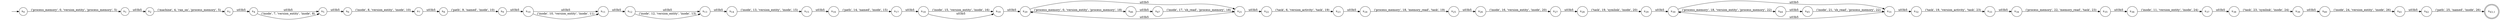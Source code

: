 digraph NFA {
    rankdir = LR;
    I [style = invis];
    I -> S0;
    S0 [label = <s<sub>0</sub>>, shape = circle];
    S1 [label = <s<sub>1</sub>>, shape = circle];
    S2 [label = <s<sub>2</sub>>, shape = circle];
    S3 [label = <s<sub>3</sub>>, shape = circle];
    S4 [label = <s<sub>4</sub>>, shape = circle];
    S5 [label = <s<sub>5</sub>>, shape = circle];
    S6 [label = <s<sub>6</sub>>, shape = circle];
    S7 [label = <s<sub>7</sub>>, shape = circle];
    S8 [label = <s<sub>8</sub>>, shape = circle];
    S9 [label = <s<sub>9</sub>>, shape = circle];
    S10 [label = <s<sub>10</sub>>, shape = circle];
    S11 [label = <s<sub>11</sub>>, shape = circle];
    S12 [label = <s<sub>12</sub>>, shape = circle];
    S13 [label = <s<sub>13</sub>>, shape = circle];
    S14 [label = <s<sub>14</sub>>, shape = circle];
    S15 [label = <s<sub>15</sub>>, shape = circle];
    S16 [label = <s<sub>16</sub>>, shape = circle];
    S17 [label = <s<sub>17</sub>>, shape = circle];
    S18 [label = <s<sub>18</sub>>, shape = circle];
    S19 [label = <s<sub>19</sub>>, shape = circle];
    S20 [label = <s<sub>20</sub>>, shape = circle];
    S21 [label = <s<sub>21</sub>>, shape = circle];
    S21 -> S20 [label = "\u03b5"];
    S22 [label = <s<sub>22</sub>>, shape = circle];
    S23 [label = <s<sub>23</sub>>, shape = circle];
    S24 [label = <s<sub>24</sub>>, shape = circle];
    S25 [label = <s<sub>25</sub>>, shape = circle];
    S26 [label = <s<sub>26</sub>>, shape = circle];
    S27 [label = <s<sub>27</sub>>, shape = circle];
    S28 [label = <s<sub>28</sub>>, shape = circle];
    S29 [label = <s<sub>29</sub>>, shape = circle];
    S30 [label = <s<sub>30</sub>>, shape = circle];
    S31 [label = <s<sub>31</sub>>, shape = circle];
    S31 -> S30 [label = "\u03b5"];
    S32 [label = <s<sub>32</sub>>, shape = circle];
    S33 [label = <s<sub>33</sub>>, shape = circle];
    S34 [label = <s<sub>34</sub>>, shape = circle];
    S35 [label = <s<sub>35</sub>>, shape = circle];
    S36 [label = <s<sub>36</sub>>, shape = circle];
    S37 [label = <s<sub>37</sub>>, shape = circle];
    S38 [label = <s<sub>38</sub>>, shape = circle];
    S39 [label = <s<sub>39</sub>>, shape = circle];
    S40 [label = <s<sub>40</sub>>, shape = circle];
    S41 [label = <s<sub>41</sub>>, shape = circle];
    S42 [label = <s<sub>42</sub>>, shape = circle];
    S43 [label = <s<sub>43,1</sub>>, shape = circle, peripheries = 2];
    S42 -> S43 [label = "('path', 25, 'named', 'inode', 26)"];
    S41 -> S42 [label = "\u03b5"];
    S40 -> S41 [label = "('inode', 24, 'version_entity', 'inode', 26)"];
    S39 -> S40 [label = "\u03b5"];
    S38 -> S39 [label = "('task', 23, 'symlink', 'inode', 24)"];
    S37 -> S38 [label = "\u03b5"];
    S36 -> S37 [label = "('inode', 11, 'version_entity', 'inode', 24)"];
    S35 -> S36 [label = "\u03b5"];
    S34 -> S35 [label = "('process_memory', 22, 'memory_read', 'task', 23)"];
    S33 -> S34 [label = "\u03b5"];
    S32 -> S33 [label = "('task', 19, 'version_activity', 'task', 23)"];
    S31 -> S32 [label = "\u03b5"];
    S30 -> S31 [label = "\u03b5"];
    S44 [label = <s<sub>44</sub>>, shape = circle];
    S45 [label = <s<sub>45</sub>>, shape = circle];
    S45 -> S31 [label = "('inode', 21, 'sh_read', 'process_memory', 22)"];
    S44 -> S45 [label = "\u03b5"];
    S30 -> S44 [label = "('process_memory', 18, 'version_entity', 'process_memory', 22)"];
    S29 -> S30 [label = "\u03b5"];
    S28 -> S29 [label = "('task', 19, 'symlink', 'inode', 20)"];
    S27 -> S28 [label = "\u03b5"];
    S26 -> S27 [label = "('inode', 16, 'version_entity', 'inode', 20)"];
    S25 -> S26 [label = "\u03b5"];
    S24 -> S25 [label = "('process_memory', 18, 'memory_read', 'task', 19)"];
    S23 -> S24 [label = "\u03b5"];
    S22 -> S23 [label = "('task', 6, 'version_activity', 'task', 19)"];
    S21 -> S22 [label = "\u03b5"];
    S20 -> S21 [label = "\u03b5"];
    S46 [label = <s<sub>46</sub>>, shape = circle];
    S47 [label = <s<sub>47</sub>>, shape = circle];
    S47 -> S21 [label = "('inode', 17, 'sh_read', 'process_memory', 18)"];
    S46 -> S47 [label = "\u03b5"];
    S20 -> S46 [label = "('process_memory', 0, 'version_entity', 'process_memory', 18)"];
    S19 -> S20 [label = "\u03b5"];
    S18 -> S19 [label = "('inode', 15, 'version_entity', 'inode', 16)"];
    S18 -> S19 [label = "\u03b5"];
    S17 -> S18 [label = "\u03b5"];
    S16 -> S17 [label = "('path', 14, 'named', 'inode', 15)"];
    S15 -> S16 [label = "\u03b5"];
    S14 -> S15 [label = "('inode', 13, 'version_entity', 'inode', 15)"];
    S13 -> S14 [label = "\u03b5"];
    S12 -> S13 [label = "\u03b5"];
    S12 -> S13 [label = "('inode', 12, 'version_entity', 'inode', 13)"];
    S11 -> S12 [label = "\u03b5"];
    S10 -> S11 [label = "\u03b5"];
    S10 -> S11 [label = "('inode', 10, 'version_entity', 'inode', 11)"];
    S9 -> S10 [label = "\u03b5"];
    S8 -> S9 [label = "('path', 9, 'named', 'inode', 10)"];
    S7 -> S8 [label = "\u03b5"];
    S6 -> S7 [label = "('inode', 8, 'version_entity', 'inode', 10)"];
    S5 -> S6 [label = "\u03b5"];
    S4 -> S5 [label = "\u03b5"];
    S4 -> S5 [label = "('inode', 7, 'version_entity', 'inode', 8)"];
    S3 -> S4 [label = "\u03b5"];
    S2 -> S3 [label = "('machine', 4, 'ran_on', 'process_memory', 5)"];
    S1 -> S2 [label = "\u03b5"];
    S0 -> S1 [label = "('process_memory', 0, 'version_entity', 'process_memory', 5)"];
}
